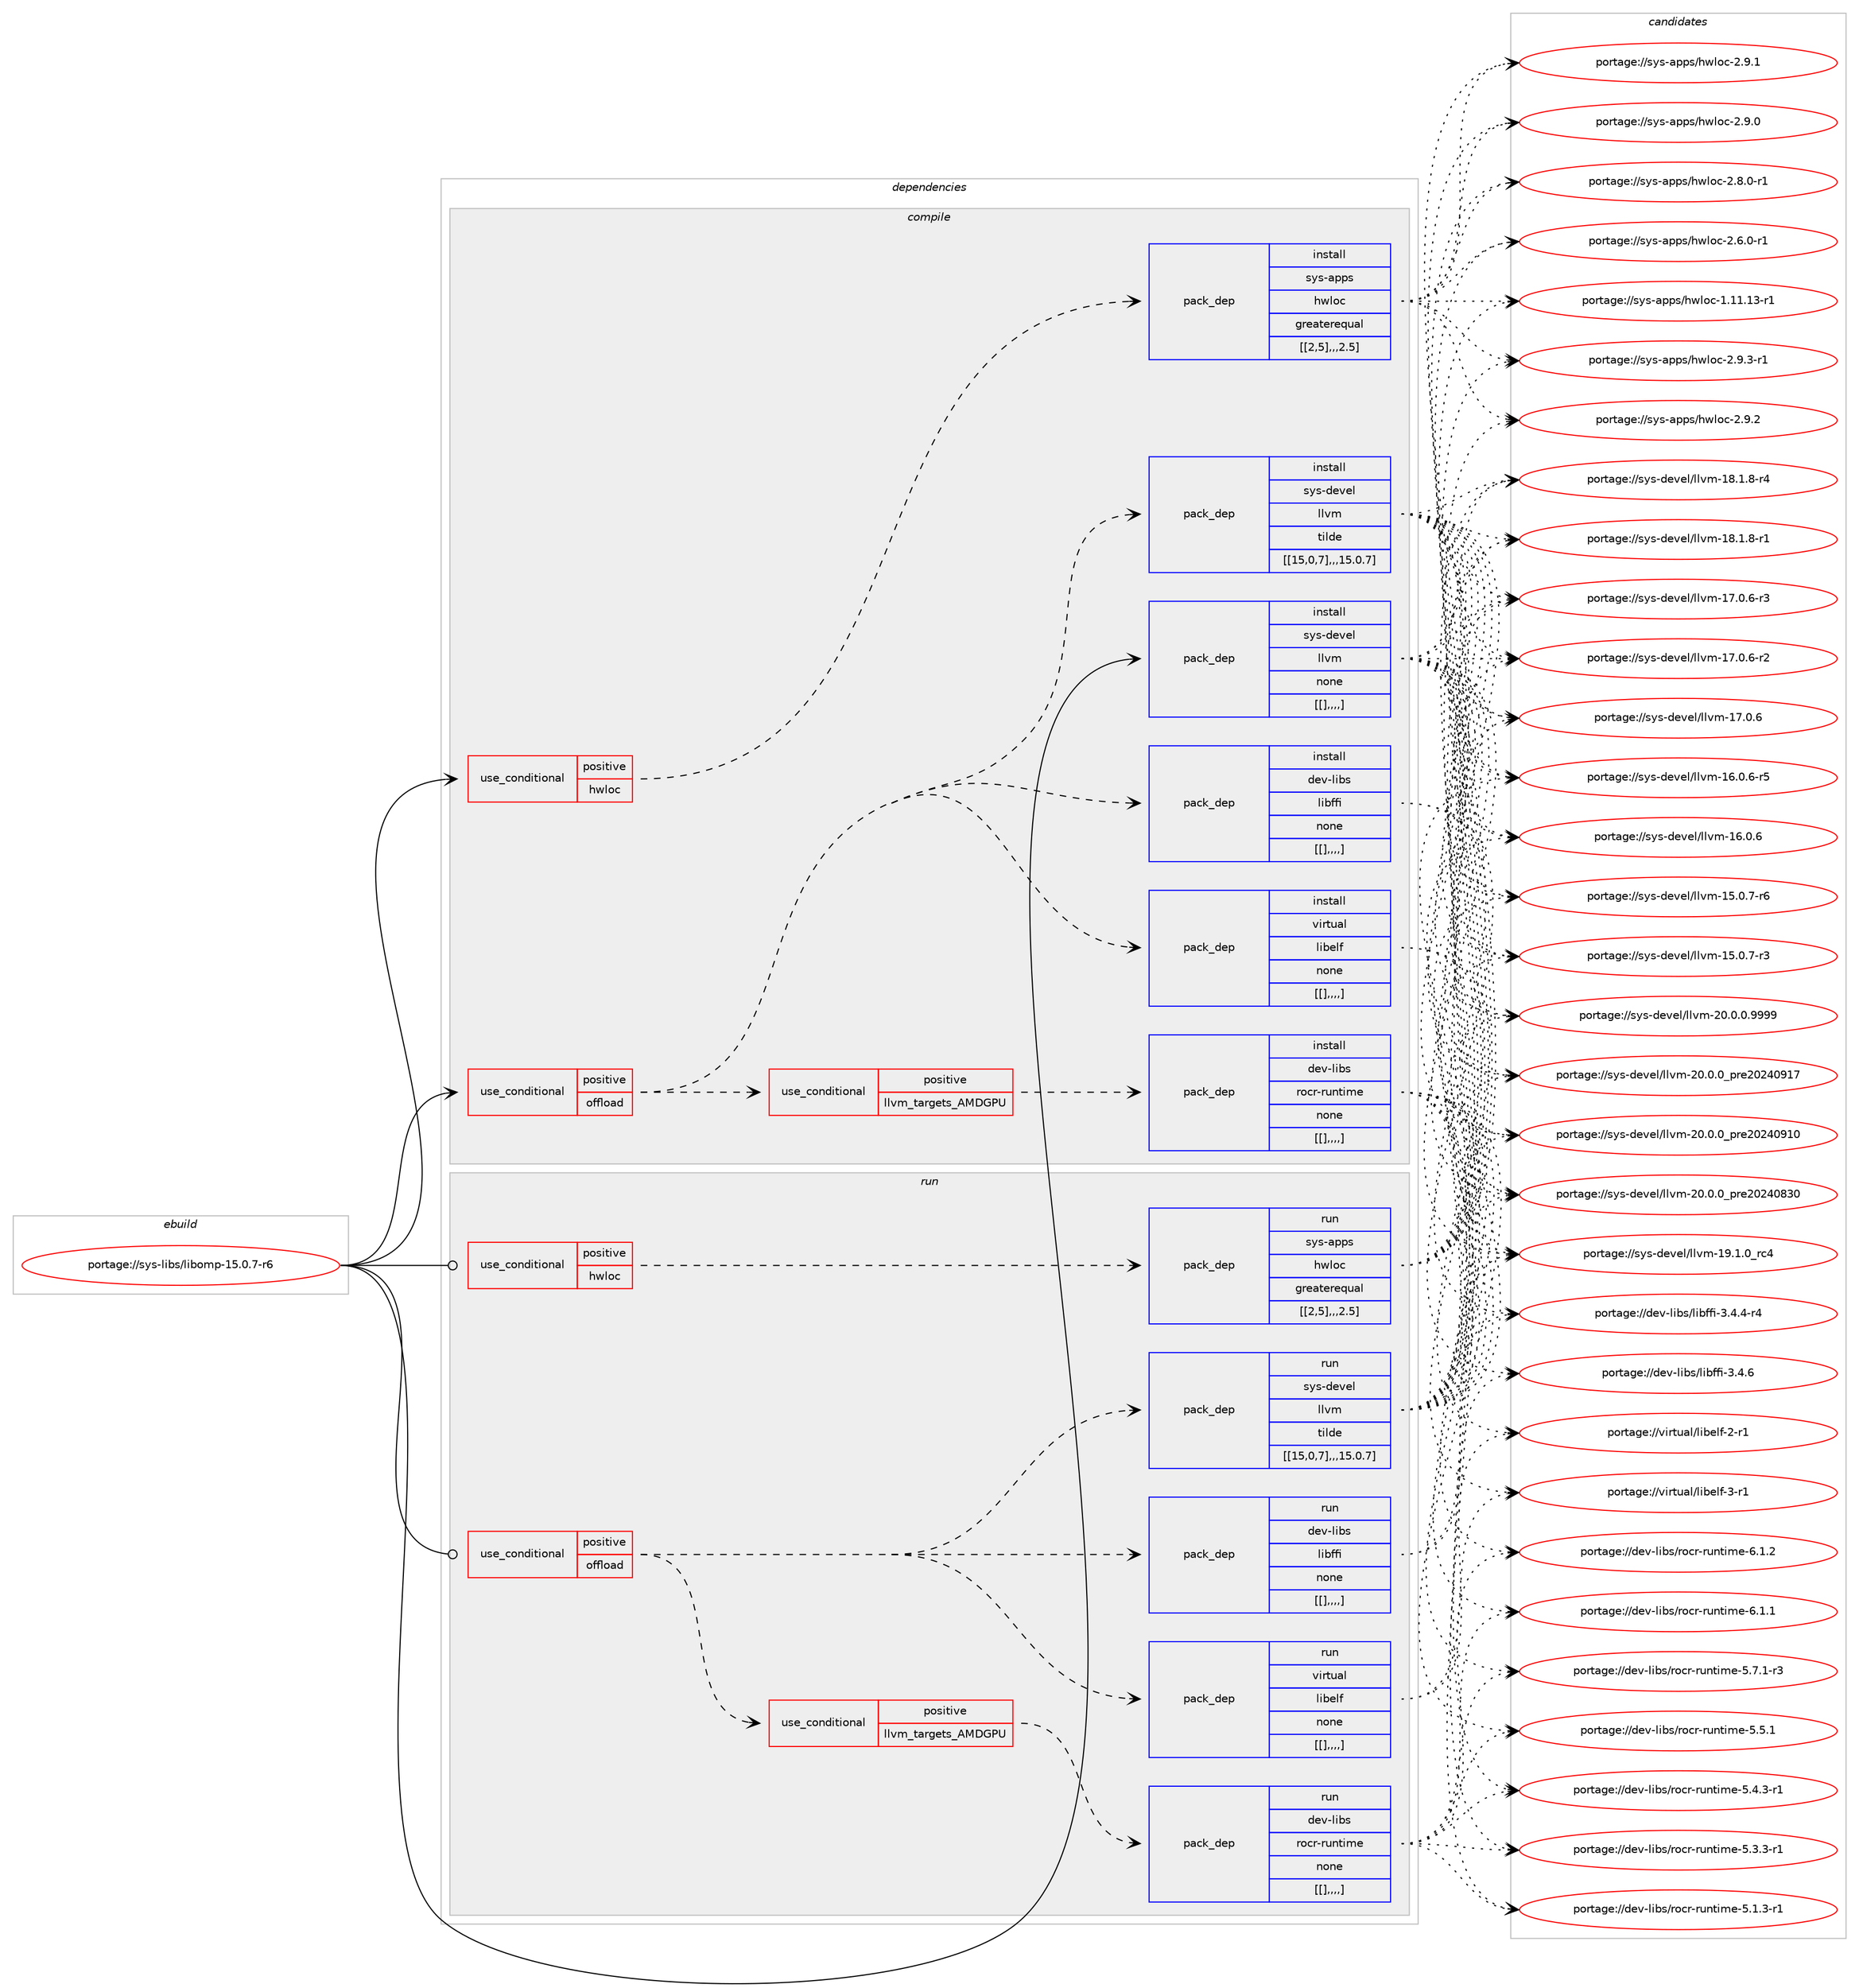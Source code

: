 digraph prolog {

# *************
# Graph options
# *************

newrank=true;
concentrate=true;
compound=true;
graph [rankdir=LR,fontname=Helvetica,fontsize=10,ranksep=1.5];#, ranksep=2.5, nodesep=0.2];
edge  [arrowhead=vee];
node  [fontname=Helvetica,fontsize=10];

# **********
# The ebuild
# **********

subgraph cluster_leftcol {
color=gray;
label=<<i>ebuild</i>>;
id [label="portage://sys-libs/libomp-15.0.7-r6", color=red, width=4, href="../sys-libs/libomp-15.0.7-r6.svg"];
}

# ****************
# The dependencies
# ****************

subgraph cluster_midcol {
color=gray;
label=<<i>dependencies</i>>;
subgraph cluster_compile {
fillcolor="#eeeeee";
style=filled;
label=<<i>compile</i>>;
subgraph cond122528 {
dependency459679 [label=<<TABLE BORDER="0" CELLBORDER="1" CELLSPACING="0" CELLPADDING="4"><TR><TD ROWSPAN="3" CELLPADDING="10">use_conditional</TD></TR><TR><TD>positive</TD></TR><TR><TD>hwloc</TD></TR></TABLE>>, shape=none, color=red];
subgraph pack334037 {
dependency459680 [label=<<TABLE BORDER="0" CELLBORDER="1" CELLSPACING="0" CELLPADDING="4" WIDTH="220"><TR><TD ROWSPAN="6" CELLPADDING="30">pack_dep</TD></TR><TR><TD WIDTH="110">install</TD></TR><TR><TD>sys-apps</TD></TR><TR><TD>hwloc</TD></TR><TR><TD>greaterequal</TD></TR><TR><TD>[[2,5],,,2.5]</TD></TR></TABLE>>, shape=none, color=blue];
}
dependency459679:e -> dependency459680:w [weight=20,style="dashed",arrowhead="vee"];
}
id:e -> dependency459679:w [weight=20,style="solid",arrowhead="vee"];
subgraph cond122529 {
dependency459681 [label=<<TABLE BORDER="0" CELLBORDER="1" CELLSPACING="0" CELLPADDING="4"><TR><TD ROWSPAN="3" CELLPADDING="10">use_conditional</TD></TR><TR><TD>positive</TD></TR><TR><TD>offload</TD></TR></TABLE>>, shape=none, color=red];
subgraph pack334038 {
dependency459682 [label=<<TABLE BORDER="0" CELLBORDER="1" CELLSPACING="0" CELLPADDING="4" WIDTH="220"><TR><TD ROWSPAN="6" CELLPADDING="30">pack_dep</TD></TR><TR><TD WIDTH="110">install</TD></TR><TR><TD>virtual</TD></TR><TR><TD>libelf</TD></TR><TR><TD>none</TD></TR><TR><TD>[[],,,,]</TD></TR></TABLE>>, shape=none, color=blue];
}
dependency459681:e -> dependency459682:w [weight=20,style="dashed",arrowhead="vee"];
subgraph pack334039 {
dependency459683 [label=<<TABLE BORDER="0" CELLBORDER="1" CELLSPACING="0" CELLPADDING="4" WIDTH="220"><TR><TD ROWSPAN="6" CELLPADDING="30">pack_dep</TD></TR><TR><TD WIDTH="110">install</TD></TR><TR><TD>dev-libs</TD></TR><TR><TD>libffi</TD></TR><TR><TD>none</TD></TR><TR><TD>[[],,,,]</TD></TR></TABLE>>, shape=none, color=blue];
}
dependency459681:e -> dependency459683:w [weight=20,style="dashed",arrowhead="vee"];
subgraph pack334040 {
dependency459684 [label=<<TABLE BORDER="0" CELLBORDER="1" CELLSPACING="0" CELLPADDING="4" WIDTH="220"><TR><TD ROWSPAN="6" CELLPADDING="30">pack_dep</TD></TR><TR><TD WIDTH="110">install</TD></TR><TR><TD>sys-devel</TD></TR><TR><TD>llvm</TD></TR><TR><TD>tilde</TD></TR><TR><TD>[[15,0,7],,,15.0.7]</TD></TR></TABLE>>, shape=none, color=blue];
}
dependency459681:e -> dependency459684:w [weight=20,style="dashed",arrowhead="vee"];
subgraph cond122530 {
dependency459685 [label=<<TABLE BORDER="0" CELLBORDER="1" CELLSPACING="0" CELLPADDING="4"><TR><TD ROWSPAN="3" CELLPADDING="10">use_conditional</TD></TR><TR><TD>positive</TD></TR><TR><TD>llvm_targets_AMDGPU</TD></TR></TABLE>>, shape=none, color=red];
subgraph pack334041 {
dependency459686 [label=<<TABLE BORDER="0" CELLBORDER="1" CELLSPACING="0" CELLPADDING="4" WIDTH="220"><TR><TD ROWSPAN="6" CELLPADDING="30">pack_dep</TD></TR><TR><TD WIDTH="110">install</TD></TR><TR><TD>dev-libs</TD></TR><TR><TD>rocr-runtime</TD></TR><TR><TD>none</TD></TR><TR><TD>[[],,,,]</TD></TR></TABLE>>, shape=none, color=blue];
}
dependency459685:e -> dependency459686:w [weight=20,style="dashed",arrowhead="vee"];
}
dependency459681:e -> dependency459685:w [weight=20,style="dashed",arrowhead="vee"];
}
id:e -> dependency459681:w [weight=20,style="solid",arrowhead="vee"];
subgraph pack334042 {
dependency459687 [label=<<TABLE BORDER="0" CELLBORDER="1" CELLSPACING="0" CELLPADDING="4" WIDTH="220"><TR><TD ROWSPAN="6" CELLPADDING="30">pack_dep</TD></TR><TR><TD WIDTH="110">install</TD></TR><TR><TD>sys-devel</TD></TR><TR><TD>llvm</TD></TR><TR><TD>none</TD></TR><TR><TD>[[],,,,]</TD></TR></TABLE>>, shape=none, color=blue];
}
id:e -> dependency459687:w [weight=20,style="solid",arrowhead="vee"];
}
subgraph cluster_compileandrun {
fillcolor="#eeeeee";
style=filled;
label=<<i>compile and run</i>>;
}
subgraph cluster_run {
fillcolor="#eeeeee";
style=filled;
label=<<i>run</i>>;
subgraph cond122531 {
dependency459688 [label=<<TABLE BORDER="0" CELLBORDER="1" CELLSPACING="0" CELLPADDING="4"><TR><TD ROWSPAN="3" CELLPADDING="10">use_conditional</TD></TR><TR><TD>positive</TD></TR><TR><TD>hwloc</TD></TR></TABLE>>, shape=none, color=red];
subgraph pack334043 {
dependency459689 [label=<<TABLE BORDER="0" CELLBORDER="1" CELLSPACING="0" CELLPADDING="4" WIDTH="220"><TR><TD ROWSPAN="6" CELLPADDING="30">pack_dep</TD></TR><TR><TD WIDTH="110">run</TD></TR><TR><TD>sys-apps</TD></TR><TR><TD>hwloc</TD></TR><TR><TD>greaterequal</TD></TR><TR><TD>[[2,5],,,2.5]</TD></TR></TABLE>>, shape=none, color=blue];
}
dependency459688:e -> dependency459689:w [weight=20,style="dashed",arrowhead="vee"];
}
id:e -> dependency459688:w [weight=20,style="solid",arrowhead="odot"];
subgraph cond122532 {
dependency459690 [label=<<TABLE BORDER="0" CELLBORDER="1" CELLSPACING="0" CELLPADDING="4"><TR><TD ROWSPAN="3" CELLPADDING="10">use_conditional</TD></TR><TR><TD>positive</TD></TR><TR><TD>offload</TD></TR></TABLE>>, shape=none, color=red];
subgraph pack334044 {
dependency459691 [label=<<TABLE BORDER="0" CELLBORDER="1" CELLSPACING="0" CELLPADDING="4" WIDTH="220"><TR><TD ROWSPAN="6" CELLPADDING="30">pack_dep</TD></TR><TR><TD WIDTH="110">run</TD></TR><TR><TD>virtual</TD></TR><TR><TD>libelf</TD></TR><TR><TD>none</TD></TR><TR><TD>[[],,,,]</TD></TR></TABLE>>, shape=none, color=blue];
}
dependency459690:e -> dependency459691:w [weight=20,style="dashed",arrowhead="vee"];
subgraph pack334045 {
dependency459692 [label=<<TABLE BORDER="0" CELLBORDER="1" CELLSPACING="0" CELLPADDING="4" WIDTH="220"><TR><TD ROWSPAN="6" CELLPADDING="30">pack_dep</TD></TR><TR><TD WIDTH="110">run</TD></TR><TR><TD>dev-libs</TD></TR><TR><TD>libffi</TD></TR><TR><TD>none</TD></TR><TR><TD>[[],,,,]</TD></TR></TABLE>>, shape=none, color=blue];
}
dependency459690:e -> dependency459692:w [weight=20,style="dashed",arrowhead="vee"];
subgraph pack334046 {
dependency459693 [label=<<TABLE BORDER="0" CELLBORDER="1" CELLSPACING="0" CELLPADDING="4" WIDTH="220"><TR><TD ROWSPAN="6" CELLPADDING="30">pack_dep</TD></TR><TR><TD WIDTH="110">run</TD></TR><TR><TD>sys-devel</TD></TR><TR><TD>llvm</TD></TR><TR><TD>tilde</TD></TR><TR><TD>[[15,0,7],,,15.0.7]</TD></TR></TABLE>>, shape=none, color=blue];
}
dependency459690:e -> dependency459693:w [weight=20,style="dashed",arrowhead="vee"];
subgraph cond122533 {
dependency459694 [label=<<TABLE BORDER="0" CELLBORDER="1" CELLSPACING="0" CELLPADDING="4"><TR><TD ROWSPAN="3" CELLPADDING="10">use_conditional</TD></TR><TR><TD>positive</TD></TR><TR><TD>llvm_targets_AMDGPU</TD></TR></TABLE>>, shape=none, color=red];
subgraph pack334047 {
dependency459695 [label=<<TABLE BORDER="0" CELLBORDER="1" CELLSPACING="0" CELLPADDING="4" WIDTH="220"><TR><TD ROWSPAN="6" CELLPADDING="30">pack_dep</TD></TR><TR><TD WIDTH="110">run</TD></TR><TR><TD>dev-libs</TD></TR><TR><TD>rocr-runtime</TD></TR><TR><TD>none</TD></TR><TR><TD>[[],,,,]</TD></TR></TABLE>>, shape=none, color=blue];
}
dependency459694:e -> dependency459695:w [weight=20,style="dashed",arrowhead="vee"];
}
dependency459690:e -> dependency459694:w [weight=20,style="dashed",arrowhead="vee"];
}
id:e -> dependency459690:w [weight=20,style="solid",arrowhead="odot"];
}
}

# **************
# The candidates
# **************

subgraph cluster_choices {
rank=same;
color=gray;
label=<<i>candidates</i>>;

subgraph choice334037 {
color=black;
nodesep=1;
choice115121115459711211211547104119108111994550465746514511449 [label="portage://sys-apps/hwloc-2.9.3-r1", color=red, width=4,href="../sys-apps/hwloc-2.9.3-r1.svg"];
choice11512111545971121121154710411910811199455046574650 [label="portage://sys-apps/hwloc-2.9.2", color=red, width=4,href="../sys-apps/hwloc-2.9.2.svg"];
choice11512111545971121121154710411910811199455046574649 [label="portage://sys-apps/hwloc-2.9.1", color=red, width=4,href="../sys-apps/hwloc-2.9.1.svg"];
choice11512111545971121121154710411910811199455046574648 [label="portage://sys-apps/hwloc-2.9.0", color=red, width=4,href="../sys-apps/hwloc-2.9.0.svg"];
choice115121115459711211211547104119108111994550465646484511449 [label="portage://sys-apps/hwloc-2.8.0-r1", color=red, width=4,href="../sys-apps/hwloc-2.8.0-r1.svg"];
choice115121115459711211211547104119108111994550465446484511449 [label="portage://sys-apps/hwloc-2.6.0-r1", color=red, width=4,href="../sys-apps/hwloc-2.6.0-r1.svg"];
choice1151211154597112112115471041191081119945494649494649514511449 [label="portage://sys-apps/hwloc-1.11.13-r1", color=red, width=4,href="../sys-apps/hwloc-1.11.13-r1.svg"];
dependency459680:e -> choice115121115459711211211547104119108111994550465746514511449:w [style=dotted,weight="100"];
dependency459680:e -> choice11512111545971121121154710411910811199455046574650:w [style=dotted,weight="100"];
dependency459680:e -> choice11512111545971121121154710411910811199455046574649:w [style=dotted,weight="100"];
dependency459680:e -> choice11512111545971121121154710411910811199455046574648:w [style=dotted,weight="100"];
dependency459680:e -> choice115121115459711211211547104119108111994550465646484511449:w [style=dotted,weight="100"];
dependency459680:e -> choice115121115459711211211547104119108111994550465446484511449:w [style=dotted,weight="100"];
dependency459680:e -> choice1151211154597112112115471041191081119945494649494649514511449:w [style=dotted,weight="100"];
}
subgraph choice334038 {
color=black;
nodesep=1;
choice11810511411611797108471081059810110810245514511449 [label="portage://virtual/libelf-3-r1", color=red, width=4,href="../virtual/libelf-3-r1.svg"];
choice11810511411611797108471081059810110810245504511449 [label="portage://virtual/libelf-2-r1", color=red, width=4,href="../virtual/libelf-2-r1.svg"];
dependency459682:e -> choice11810511411611797108471081059810110810245514511449:w [style=dotted,weight="100"];
dependency459682:e -> choice11810511411611797108471081059810110810245504511449:w [style=dotted,weight="100"];
}
subgraph choice334039 {
color=black;
nodesep=1;
choice10010111845108105981154710810598102102105455146524654 [label="portage://dev-libs/libffi-3.4.6", color=red, width=4,href="../dev-libs/libffi-3.4.6.svg"];
choice100101118451081059811547108105981021021054551465246524511452 [label="portage://dev-libs/libffi-3.4.4-r4", color=red, width=4,href="../dev-libs/libffi-3.4.4-r4.svg"];
dependency459683:e -> choice10010111845108105981154710810598102102105455146524654:w [style=dotted,weight="100"];
dependency459683:e -> choice100101118451081059811547108105981021021054551465246524511452:w [style=dotted,weight="100"];
}
subgraph choice334040 {
color=black;
nodesep=1;
choice1151211154510010111810110847108108118109455048464846484657575757 [label="portage://sys-devel/llvm-20.0.0.9999", color=red, width=4,href="../sys-devel/llvm-20.0.0.9999.svg"];
choice115121115451001011181011084710810811810945504846484648951121141015048505248574955 [label="portage://sys-devel/llvm-20.0.0_pre20240917", color=red, width=4,href="../sys-devel/llvm-20.0.0_pre20240917.svg"];
choice115121115451001011181011084710810811810945504846484648951121141015048505248574948 [label="portage://sys-devel/llvm-20.0.0_pre20240910", color=red, width=4,href="../sys-devel/llvm-20.0.0_pre20240910.svg"];
choice115121115451001011181011084710810811810945504846484648951121141015048505248565148 [label="portage://sys-devel/llvm-20.0.0_pre20240830", color=red, width=4,href="../sys-devel/llvm-20.0.0_pre20240830.svg"];
choice115121115451001011181011084710810811810945495746494648951149952 [label="portage://sys-devel/llvm-19.1.0_rc4", color=red, width=4,href="../sys-devel/llvm-19.1.0_rc4.svg"];
choice1151211154510010111810110847108108118109454956464946564511452 [label="portage://sys-devel/llvm-18.1.8-r4", color=red, width=4,href="../sys-devel/llvm-18.1.8-r4.svg"];
choice1151211154510010111810110847108108118109454956464946564511449 [label="portage://sys-devel/llvm-18.1.8-r1", color=red, width=4,href="../sys-devel/llvm-18.1.8-r1.svg"];
choice1151211154510010111810110847108108118109454955464846544511451 [label="portage://sys-devel/llvm-17.0.6-r3", color=red, width=4,href="../sys-devel/llvm-17.0.6-r3.svg"];
choice1151211154510010111810110847108108118109454955464846544511450 [label="portage://sys-devel/llvm-17.0.6-r2", color=red, width=4,href="../sys-devel/llvm-17.0.6-r2.svg"];
choice115121115451001011181011084710810811810945495546484654 [label="portage://sys-devel/llvm-17.0.6", color=red, width=4,href="../sys-devel/llvm-17.0.6.svg"];
choice1151211154510010111810110847108108118109454954464846544511453 [label="portage://sys-devel/llvm-16.0.6-r5", color=red, width=4,href="../sys-devel/llvm-16.0.6-r5.svg"];
choice115121115451001011181011084710810811810945495446484654 [label="portage://sys-devel/llvm-16.0.6", color=red, width=4,href="../sys-devel/llvm-16.0.6.svg"];
choice1151211154510010111810110847108108118109454953464846554511454 [label="portage://sys-devel/llvm-15.0.7-r6", color=red, width=4,href="../sys-devel/llvm-15.0.7-r6.svg"];
choice1151211154510010111810110847108108118109454953464846554511451 [label="portage://sys-devel/llvm-15.0.7-r3", color=red, width=4,href="../sys-devel/llvm-15.0.7-r3.svg"];
dependency459684:e -> choice1151211154510010111810110847108108118109455048464846484657575757:w [style=dotted,weight="100"];
dependency459684:e -> choice115121115451001011181011084710810811810945504846484648951121141015048505248574955:w [style=dotted,weight="100"];
dependency459684:e -> choice115121115451001011181011084710810811810945504846484648951121141015048505248574948:w [style=dotted,weight="100"];
dependency459684:e -> choice115121115451001011181011084710810811810945504846484648951121141015048505248565148:w [style=dotted,weight="100"];
dependency459684:e -> choice115121115451001011181011084710810811810945495746494648951149952:w [style=dotted,weight="100"];
dependency459684:e -> choice1151211154510010111810110847108108118109454956464946564511452:w [style=dotted,weight="100"];
dependency459684:e -> choice1151211154510010111810110847108108118109454956464946564511449:w [style=dotted,weight="100"];
dependency459684:e -> choice1151211154510010111810110847108108118109454955464846544511451:w [style=dotted,weight="100"];
dependency459684:e -> choice1151211154510010111810110847108108118109454955464846544511450:w [style=dotted,weight="100"];
dependency459684:e -> choice115121115451001011181011084710810811810945495546484654:w [style=dotted,weight="100"];
dependency459684:e -> choice1151211154510010111810110847108108118109454954464846544511453:w [style=dotted,weight="100"];
dependency459684:e -> choice115121115451001011181011084710810811810945495446484654:w [style=dotted,weight="100"];
dependency459684:e -> choice1151211154510010111810110847108108118109454953464846554511454:w [style=dotted,weight="100"];
dependency459684:e -> choice1151211154510010111810110847108108118109454953464846554511451:w [style=dotted,weight="100"];
}
subgraph choice334041 {
color=black;
nodesep=1;
choice1001011184510810598115471141119911445114117110116105109101455446494650 [label="portage://dev-libs/rocr-runtime-6.1.2", color=red, width=4,href="../dev-libs/rocr-runtime-6.1.2.svg"];
choice1001011184510810598115471141119911445114117110116105109101455446494649 [label="portage://dev-libs/rocr-runtime-6.1.1", color=red, width=4,href="../dev-libs/rocr-runtime-6.1.1.svg"];
choice10010111845108105981154711411199114451141171101161051091014553465546494511451 [label="portage://dev-libs/rocr-runtime-5.7.1-r3", color=red, width=4,href="../dev-libs/rocr-runtime-5.7.1-r3.svg"];
choice1001011184510810598115471141119911445114117110116105109101455346534649 [label="portage://dev-libs/rocr-runtime-5.5.1", color=red, width=4,href="../dev-libs/rocr-runtime-5.5.1.svg"];
choice10010111845108105981154711411199114451141171101161051091014553465246514511449 [label="portage://dev-libs/rocr-runtime-5.4.3-r1", color=red, width=4,href="../dev-libs/rocr-runtime-5.4.3-r1.svg"];
choice10010111845108105981154711411199114451141171101161051091014553465146514511449 [label="portage://dev-libs/rocr-runtime-5.3.3-r1", color=red, width=4,href="../dev-libs/rocr-runtime-5.3.3-r1.svg"];
choice10010111845108105981154711411199114451141171101161051091014553464946514511449 [label="portage://dev-libs/rocr-runtime-5.1.3-r1", color=red, width=4,href="../dev-libs/rocr-runtime-5.1.3-r1.svg"];
dependency459686:e -> choice1001011184510810598115471141119911445114117110116105109101455446494650:w [style=dotted,weight="100"];
dependency459686:e -> choice1001011184510810598115471141119911445114117110116105109101455446494649:w [style=dotted,weight="100"];
dependency459686:e -> choice10010111845108105981154711411199114451141171101161051091014553465546494511451:w [style=dotted,weight="100"];
dependency459686:e -> choice1001011184510810598115471141119911445114117110116105109101455346534649:w [style=dotted,weight="100"];
dependency459686:e -> choice10010111845108105981154711411199114451141171101161051091014553465246514511449:w [style=dotted,weight="100"];
dependency459686:e -> choice10010111845108105981154711411199114451141171101161051091014553465146514511449:w [style=dotted,weight="100"];
dependency459686:e -> choice10010111845108105981154711411199114451141171101161051091014553464946514511449:w [style=dotted,weight="100"];
}
subgraph choice334042 {
color=black;
nodesep=1;
choice1151211154510010111810110847108108118109455048464846484657575757 [label="portage://sys-devel/llvm-20.0.0.9999", color=red, width=4,href="../sys-devel/llvm-20.0.0.9999.svg"];
choice115121115451001011181011084710810811810945504846484648951121141015048505248574955 [label="portage://sys-devel/llvm-20.0.0_pre20240917", color=red, width=4,href="../sys-devel/llvm-20.0.0_pre20240917.svg"];
choice115121115451001011181011084710810811810945504846484648951121141015048505248574948 [label="portage://sys-devel/llvm-20.0.0_pre20240910", color=red, width=4,href="../sys-devel/llvm-20.0.0_pre20240910.svg"];
choice115121115451001011181011084710810811810945504846484648951121141015048505248565148 [label="portage://sys-devel/llvm-20.0.0_pre20240830", color=red, width=4,href="../sys-devel/llvm-20.0.0_pre20240830.svg"];
choice115121115451001011181011084710810811810945495746494648951149952 [label="portage://sys-devel/llvm-19.1.0_rc4", color=red, width=4,href="../sys-devel/llvm-19.1.0_rc4.svg"];
choice1151211154510010111810110847108108118109454956464946564511452 [label="portage://sys-devel/llvm-18.1.8-r4", color=red, width=4,href="../sys-devel/llvm-18.1.8-r4.svg"];
choice1151211154510010111810110847108108118109454956464946564511449 [label="portage://sys-devel/llvm-18.1.8-r1", color=red, width=4,href="../sys-devel/llvm-18.1.8-r1.svg"];
choice1151211154510010111810110847108108118109454955464846544511451 [label="portage://sys-devel/llvm-17.0.6-r3", color=red, width=4,href="../sys-devel/llvm-17.0.6-r3.svg"];
choice1151211154510010111810110847108108118109454955464846544511450 [label="portage://sys-devel/llvm-17.0.6-r2", color=red, width=4,href="../sys-devel/llvm-17.0.6-r2.svg"];
choice115121115451001011181011084710810811810945495546484654 [label="portage://sys-devel/llvm-17.0.6", color=red, width=4,href="../sys-devel/llvm-17.0.6.svg"];
choice1151211154510010111810110847108108118109454954464846544511453 [label="portage://sys-devel/llvm-16.0.6-r5", color=red, width=4,href="../sys-devel/llvm-16.0.6-r5.svg"];
choice115121115451001011181011084710810811810945495446484654 [label="portage://sys-devel/llvm-16.0.6", color=red, width=4,href="../sys-devel/llvm-16.0.6.svg"];
choice1151211154510010111810110847108108118109454953464846554511454 [label="portage://sys-devel/llvm-15.0.7-r6", color=red, width=4,href="../sys-devel/llvm-15.0.7-r6.svg"];
choice1151211154510010111810110847108108118109454953464846554511451 [label="portage://sys-devel/llvm-15.0.7-r3", color=red, width=4,href="../sys-devel/llvm-15.0.7-r3.svg"];
dependency459687:e -> choice1151211154510010111810110847108108118109455048464846484657575757:w [style=dotted,weight="100"];
dependency459687:e -> choice115121115451001011181011084710810811810945504846484648951121141015048505248574955:w [style=dotted,weight="100"];
dependency459687:e -> choice115121115451001011181011084710810811810945504846484648951121141015048505248574948:w [style=dotted,weight="100"];
dependency459687:e -> choice115121115451001011181011084710810811810945504846484648951121141015048505248565148:w [style=dotted,weight="100"];
dependency459687:e -> choice115121115451001011181011084710810811810945495746494648951149952:w [style=dotted,weight="100"];
dependency459687:e -> choice1151211154510010111810110847108108118109454956464946564511452:w [style=dotted,weight="100"];
dependency459687:e -> choice1151211154510010111810110847108108118109454956464946564511449:w [style=dotted,weight="100"];
dependency459687:e -> choice1151211154510010111810110847108108118109454955464846544511451:w [style=dotted,weight="100"];
dependency459687:e -> choice1151211154510010111810110847108108118109454955464846544511450:w [style=dotted,weight="100"];
dependency459687:e -> choice115121115451001011181011084710810811810945495546484654:w [style=dotted,weight="100"];
dependency459687:e -> choice1151211154510010111810110847108108118109454954464846544511453:w [style=dotted,weight="100"];
dependency459687:e -> choice115121115451001011181011084710810811810945495446484654:w [style=dotted,weight="100"];
dependency459687:e -> choice1151211154510010111810110847108108118109454953464846554511454:w [style=dotted,weight="100"];
dependency459687:e -> choice1151211154510010111810110847108108118109454953464846554511451:w [style=dotted,weight="100"];
}
subgraph choice334043 {
color=black;
nodesep=1;
choice115121115459711211211547104119108111994550465746514511449 [label="portage://sys-apps/hwloc-2.9.3-r1", color=red, width=4,href="../sys-apps/hwloc-2.9.3-r1.svg"];
choice11512111545971121121154710411910811199455046574650 [label="portage://sys-apps/hwloc-2.9.2", color=red, width=4,href="../sys-apps/hwloc-2.9.2.svg"];
choice11512111545971121121154710411910811199455046574649 [label="portage://sys-apps/hwloc-2.9.1", color=red, width=4,href="../sys-apps/hwloc-2.9.1.svg"];
choice11512111545971121121154710411910811199455046574648 [label="portage://sys-apps/hwloc-2.9.0", color=red, width=4,href="../sys-apps/hwloc-2.9.0.svg"];
choice115121115459711211211547104119108111994550465646484511449 [label="portage://sys-apps/hwloc-2.8.0-r1", color=red, width=4,href="../sys-apps/hwloc-2.8.0-r1.svg"];
choice115121115459711211211547104119108111994550465446484511449 [label="portage://sys-apps/hwloc-2.6.0-r1", color=red, width=4,href="../sys-apps/hwloc-2.6.0-r1.svg"];
choice1151211154597112112115471041191081119945494649494649514511449 [label="portage://sys-apps/hwloc-1.11.13-r1", color=red, width=4,href="../sys-apps/hwloc-1.11.13-r1.svg"];
dependency459689:e -> choice115121115459711211211547104119108111994550465746514511449:w [style=dotted,weight="100"];
dependency459689:e -> choice11512111545971121121154710411910811199455046574650:w [style=dotted,weight="100"];
dependency459689:e -> choice11512111545971121121154710411910811199455046574649:w [style=dotted,weight="100"];
dependency459689:e -> choice11512111545971121121154710411910811199455046574648:w [style=dotted,weight="100"];
dependency459689:e -> choice115121115459711211211547104119108111994550465646484511449:w [style=dotted,weight="100"];
dependency459689:e -> choice115121115459711211211547104119108111994550465446484511449:w [style=dotted,weight="100"];
dependency459689:e -> choice1151211154597112112115471041191081119945494649494649514511449:w [style=dotted,weight="100"];
}
subgraph choice334044 {
color=black;
nodesep=1;
choice11810511411611797108471081059810110810245514511449 [label="portage://virtual/libelf-3-r1", color=red, width=4,href="../virtual/libelf-3-r1.svg"];
choice11810511411611797108471081059810110810245504511449 [label="portage://virtual/libelf-2-r1", color=red, width=4,href="../virtual/libelf-2-r1.svg"];
dependency459691:e -> choice11810511411611797108471081059810110810245514511449:w [style=dotted,weight="100"];
dependency459691:e -> choice11810511411611797108471081059810110810245504511449:w [style=dotted,weight="100"];
}
subgraph choice334045 {
color=black;
nodesep=1;
choice10010111845108105981154710810598102102105455146524654 [label="portage://dev-libs/libffi-3.4.6", color=red, width=4,href="../dev-libs/libffi-3.4.6.svg"];
choice100101118451081059811547108105981021021054551465246524511452 [label="portage://dev-libs/libffi-3.4.4-r4", color=red, width=4,href="../dev-libs/libffi-3.4.4-r4.svg"];
dependency459692:e -> choice10010111845108105981154710810598102102105455146524654:w [style=dotted,weight="100"];
dependency459692:e -> choice100101118451081059811547108105981021021054551465246524511452:w [style=dotted,weight="100"];
}
subgraph choice334046 {
color=black;
nodesep=1;
choice1151211154510010111810110847108108118109455048464846484657575757 [label="portage://sys-devel/llvm-20.0.0.9999", color=red, width=4,href="../sys-devel/llvm-20.0.0.9999.svg"];
choice115121115451001011181011084710810811810945504846484648951121141015048505248574955 [label="portage://sys-devel/llvm-20.0.0_pre20240917", color=red, width=4,href="../sys-devel/llvm-20.0.0_pre20240917.svg"];
choice115121115451001011181011084710810811810945504846484648951121141015048505248574948 [label="portage://sys-devel/llvm-20.0.0_pre20240910", color=red, width=4,href="../sys-devel/llvm-20.0.0_pre20240910.svg"];
choice115121115451001011181011084710810811810945504846484648951121141015048505248565148 [label="portage://sys-devel/llvm-20.0.0_pre20240830", color=red, width=4,href="../sys-devel/llvm-20.0.0_pre20240830.svg"];
choice115121115451001011181011084710810811810945495746494648951149952 [label="portage://sys-devel/llvm-19.1.0_rc4", color=red, width=4,href="../sys-devel/llvm-19.1.0_rc4.svg"];
choice1151211154510010111810110847108108118109454956464946564511452 [label="portage://sys-devel/llvm-18.1.8-r4", color=red, width=4,href="../sys-devel/llvm-18.1.8-r4.svg"];
choice1151211154510010111810110847108108118109454956464946564511449 [label="portage://sys-devel/llvm-18.1.8-r1", color=red, width=4,href="../sys-devel/llvm-18.1.8-r1.svg"];
choice1151211154510010111810110847108108118109454955464846544511451 [label="portage://sys-devel/llvm-17.0.6-r3", color=red, width=4,href="../sys-devel/llvm-17.0.6-r3.svg"];
choice1151211154510010111810110847108108118109454955464846544511450 [label="portage://sys-devel/llvm-17.0.6-r2", color=red, width=4,href="../sys-devel/llvm-17.0.6-r2.svg"];
choice115121115451001011181011084710810811810945495546484654 [label="portage://sys-devel/llvm-17.0.6", color=red, width=4,href="../sys-devel/llvm-17.0.6.svg"];
choice1151211154510010111810110847108108118109454954464846544511453 [label="portage://sys-devel/llvm-16.0.6-r5", color=red, width=4,href="../sys-devel/llvm-16.0.6-r5.svg"];
choice115121115451001011181011084710810811810945495446484654 [label="portage://sys-devel/llvm-16.0.6", color=red, width=4,href="../sys-devel/llvm-16.0.6.svg"];
choice1151211154510010111810110847108108118109454953464846554511454 [label="portage://sys-devel/llvm-15.0.7-r6", color=red, width=4,href="../sys-devel/llvm-15.0.7-r6.svg"];
choice1151211154510010111810110847108108118109454953464846554511451 [label="portage://sys-devel/llvm-15.0.7-r3", color=red, width=4,href="../sys-devel/llvm-15.0.7-r3.svg"];
dependency459693:e -> choice1151211154510010111810110847108108118109455048464846484657575757:w [style=dotted,weight="100"];
dependency459693:e -> choice115121115451001011181011084710810811810945504846484648951121141015048505248574955:w [style=dotted,weight="100"];
dependency459693:e -> choice115121115451001011181011084710810811810945504846484648951121141015048505248574948:w [style=dotted,weight="100"];
dependency459693:e -> choice115121115451001011181011084710810811810945504846484648951121141015048505248565148:w [style=dotted,weight="100"];
dependency459693:e -> choice115121115451001011181011084710810811810945495746494648951149952:w [style=dotted,weight="100"];
dependency459693:e -> choice1151211154510010111810110847108108118109454956464946564511452:w [style=dotted,weight="100"];
dependency459693:e -> choice1151211154510010111810110847108108118109454956464946564511449:w [style=dotted,weight="100"];
dependency459693:e -> choice1151211154510010111810110847108108118109454955464846544511451:w [style=dotted,weight="100"];
dependency459693:e -> choice1151211154510010111810110847108108118109454955464846544511450:w [style=dotted,weight="100"];
dependency459693:e -> choice115121115451001011181011084710810811810945495546484654:w [style=dotted,weight="100"];
dependency459693:e -> choice1151211154510010111810110847108108118109454954464846544511453:w [style=dotted,weight="100"];
dependency459693:e -> choice115121115451001011181011084710810811810945495446484654:w [style=dotted,weight="100"];
dependency459693:e -> choice1151211154510010111810110847108108118109454953464846554511454:w [style=dotted,weight="100"];
dependency459693:e -> choice1151211154510010111810110847108108118109454953464846554511451:w [style=dotted,weight="100"];
}
subgraph choice334047 {
color=black;
nodesep=1;
choice1001011184510810598115471141119911445114117110116105109101455446494650 [label="portage://dev-libs/rocr-runtime-6.1.2", color=red, width=4,href="../dev-libs/rocr-runtime-6.1.2.svg"];
choice1001011184510810598115471141119911445114117110116105109101455446494649 [label="portage://dev-libs/rocr-runtime-6.1.1", color=red, width=4,href="../dev-libs/rocr-runtime-6.1.1.svg"];
choice10010111845108105981154711411199114451141171101161051091014553465546494511451 [label="portage://dev-libs/rocr-runtime-5.7.1-r3", color=red, width=4,href="../dev-libs/rocr-runtime-5.7.1-r3.svg"];
choice1001011184510810598115471141119911445114117110116105109101455346534649 [label="portage://dev-libs/rocr-runtime-5.5.1", color=red, width=4,href="../dev-libs/rocr-runtime-5.5.1.svg"];
choice10010111845108105981154711411199114451141171101161051091014553465246514511449 [label="portage://dev-libs/rocr-runtime-5.4.3-r1", color=red, width=4,href="../dev-libs/rocr-runtime-5.4.3-r1.svg"];
choice10010111845108105981154711411199114451141171101161051091014553465146514511449 [label="portage://dev-libs/rocr-runtime-5.3.3-r1", color=red, width=4,href="../dev-libs/rocr-runtime-5.3.3-r1.svg"];
choice10010111845108105981154711411199114451141171101161051091014553464946514511449 [label="portage://dev-libs/rocr-runtime-5.1.3-r1", color=red, width=4,href="../dev-libs/rocr-runtime-5.1.3-r1.svg"];
dependency459695:e -> choice1001011184510810598115471141119911445114117110116105109101455446494650:w [style=dotted,weight="100"];
dependency459695:e -> choice1001011184510810598115471141119911445114117110116105109101455446494649:w [style=dotted,weight="100"];
dependency459695:e -> choice10010111845108105981154711411199114451141171101161051091014553465546494511451:w [style=dotted,weight="100"];
dependency459695:e -> choice1001011184510810598115471141119911445114117110116105109101455346534649:w [style=dotted,weight="100"];
dependency459695:e -> choice10010111845108105981154711411199114451141171101161051091014553465246514511449:w [style=dotted,weight="100"];
dependency459695:e -> choice10010111845108105981154711411199114451141171101161051091014553465146514511449:w [style=dotted,weight="100"];
dependency459695:e -> choice10010111845108105981154711411199114451141171101161051091014553464946514511449:w [style=dotted,weight="100"];
}
}

}
